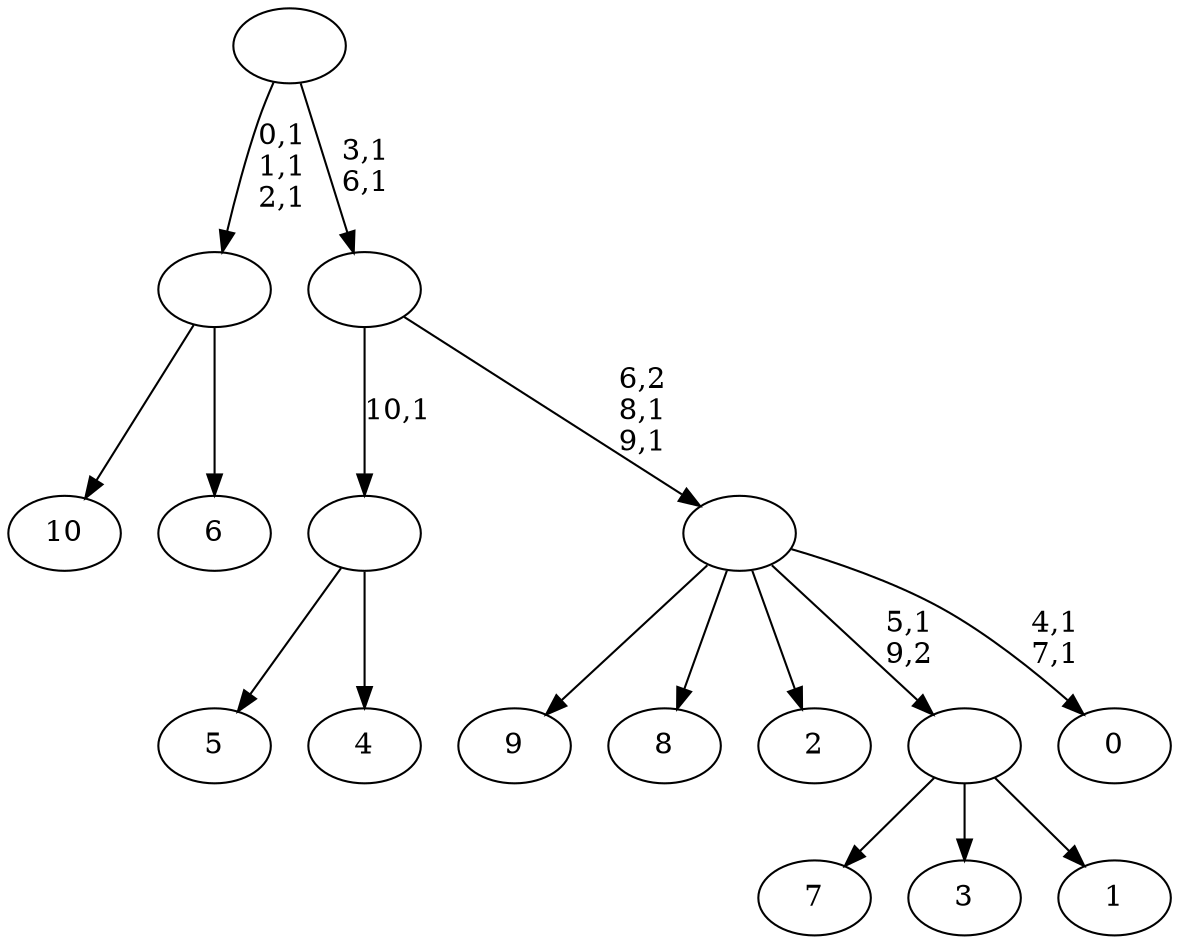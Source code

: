 digraph T {
	22 [label="10"]
	21 [label="9"]
	20 [label="8"]
	19 [label="7"]
	18 [label="6"]
	17 [label=""]
	14 [label="5"]
	13 [label="4"]
	12 [label=""]
	11 [label="3"]
	10 [label="2"]
	9 [label="1"]
	8 [label=""]
	7 [label="0"]
	4 [label=""]
	2 [label=""]
	0 [label=""]
	17 -> 22 [label=""]
	17 -> 18 [label=""]
	12 -> 14 [label=""]
	12 -> 13 [label=""]
	8 -> 19 [label=""]
	8 -> 11 [label=""]
	8 -> 9 [label=""]
	4 -> 7 [label="4,1\n7,1"]
	4 -> 21 [label=""]
	4 -> 20 [label=""]
	4 -> 10 [label=""]
	4 -> 8 [label="5,1\n9,2"]
	2 -> 4 [label="6,2\n8,1\n9,1"]
	2 -> 12 [label="10,1"]
	0 -> 2 [label="3,1\n6,1"]
	0 -> 17 [label="0,1\n1,1\n2,1"]
}
